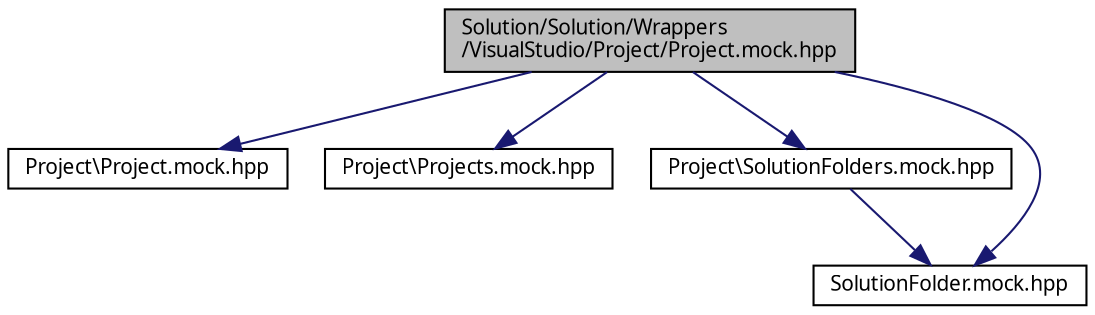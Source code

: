 digraph "Solution/Solution/Wrappers/VisualStudio/Project/Project.mock.hpp"
{
 // INTERACTIVE_SVG=YES
  edge [fontname="Verdana",fontsize="10",labelfontname="Verdana",labelfontsize="10"];
  node [fontname="Verdana",fontsize="10",shape=record];
  Node1 [label="Solution/Solution/Wrappers\l/VisualStudio/Project/Project.mock.hpp",height=0.2,width=0.4,color="black", fillcolor="grey75", style="filled", fontcolor="black"];
  Node1 -> Node2 [color="midnightblue",fontsize="10",style="solid",fontname="Verdana"];
  Node2 [label="Project\\Project.mock.hpp",height=0.2,width=0.4,color="black", fillcolor="white", style="filled",URL="$_project_2_project_8mock_8hpp_source.html"];
  Node1 -> Node3 [color="midnightblue",fontsize="10",style="solid",fontname="Verdana"];
  Node3 [label="Project\\Projects.mock.hpp",height=0.2,width=0.4,color="black", fillcolor="white", style="filled",URL="$_projects_8mock_8hpp_source.html"];
  Node1 -> Node4 [color="midnightblue",fontsize="10",style="solid",fontname="Verdana"];
  Node4 [label="Project\\SolutionFolders.mock.hpp",height=0.2,width=0.4,color="black", fillcolor="white", style="filled",URL="$_solution_folders_8mock_8hpp_source.html"];
  Node4 -> Node5 [color="midnightblue",fontsize="10",style="solid",fontname="Verdana"];
  Node5 [label="SolutionFolder.mock.hpp",height=0.2,width=0.4,color="black", fillcolor="white", style="filled",URL="$_solution_folder_8mock_8hpp_source.html"];
  Node1 -> Node5 [color="midnightblue",fontsize="10",style="solid",fontname="Verdana"];
}
